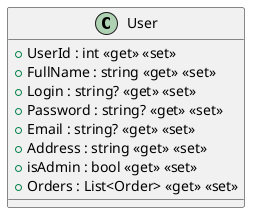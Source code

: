 @startuml
class User {
    + UserId : int <<get>> <<set>>
    + FullName : string <<get>> <<set>>
    + Login : string? <<get>> <<set>>
    + Password : string? <<get>> <<set>>
    + Email : string? <<get>> <<set>>
    + Address : string <<get>> <<set>>
    + isAdmin : bool <<get>> <<set>>
    + Orders : List<Order> <<get>> <<set>>
}
@enduml

